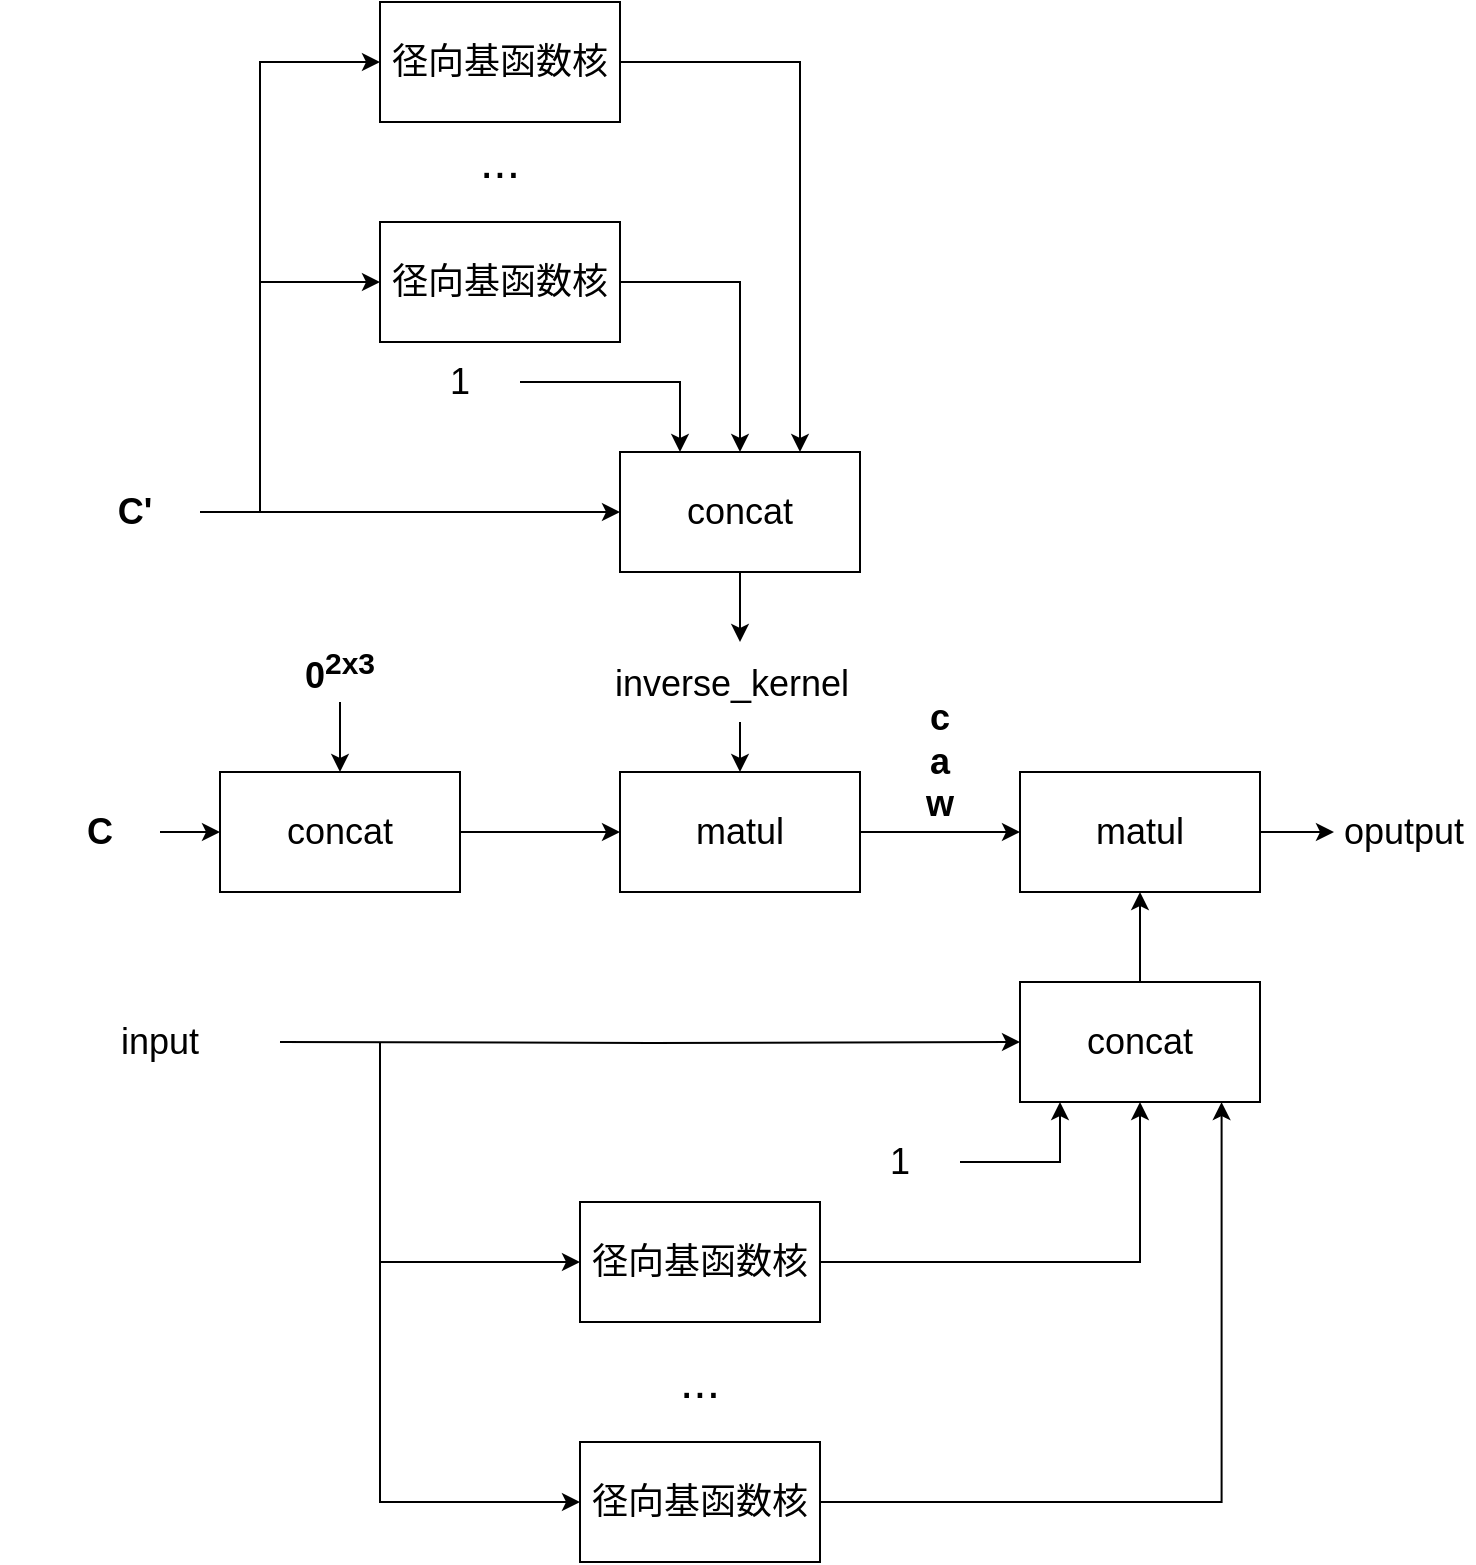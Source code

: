 <mxfile version="21.2.9" type="github">
  <diagram name="第 1 页" id="LMcd3qrLCK4-aWi6AcHE">
    <mxGraphModel dx="660" dy="716" grid="1" gridSize="10" guides="1" tooltips="1" connect="1" arrows="1" fold="1" page="1" pageScale="1" pageWidth="827" pageHeight="1169" math="0" shadow="0">
      <root>
        <mxCell id="0" />
        <mxCell id="1" parent="0" />
        <mxCell id="srA_KymTiUldIgPunRAa-9" value="" style="edgeStyle=orthogonalEdgeStyle;rounded=0;orthogonalLoop=1;jettySize=auto;html=1;" edge="1" parent="1" source="srA_KymTiUldIgPunRAa-2" target="srA_KymTiUldIgPunRAa-5">
          <mxGeometry relative="1" as="geometry" />
        </mxCell>
        <mxCell id="srA_KymTiUldIgPunRAa-2" value="&lt;font style=&quot;font-size: 18px;&quot;&gt;&lt;b&gt;C&lt;/b&gt;&lt;/font&gt;" style="text;html=1;strokeColor=none;fillColor=none;align=center;verticalAlign=middle;whiteSpace=wrap;rounded=0;" vertex="1" parent="1">
          <mxGeometry x="80" y="490" width="60" height="30" as="geometry" />
        </mxCell>
        <mxCell id="srA_KymTiUldIgPunRAa-11" value="" style="edgeStyle=orthogonalEdgeStyle;rounded=0;orthogonalLoop=1;jettySize=auto;html=1;" edge="1" parent="1" source="srA_KymTiUldIgPunRAa-5" target="srA_KymTiUldIgPunRAa-10">
          <mxGeometry relative="1" as="geometry" />
        </mxCell>
        <mxCell id="srA_KymTiUldIgPunRAa-5" value="&lt;font style=&quot;font-size: 18px;&quot;&gt;concat&lt;/font&gt;" style="rounded=0;whiteSpace=wrap;html=1;" vertex="1" parent="1">
          <mxGeometry x="170" y="475" width="120" height="60" as="geometry" />
        </mxCell>
        <mxCell id="srA_KymTiUldIgPunRAa-8" value="" style="edgeStyle=orthogonalEdgeStyle;rounded=0;orthogonalLoop=1;jettySize=auto;html=1;" edge="1" parent="1" source="srA_KymTiUldIgPunRAa-7" target="srA_KymTiUldIgPunRAa-5">
          <mxGeometry relative="1" as="geometry" />
        </mxCell>
        <mxCell id="srA_KymTiUldIgPunRAa-7" value="&lt;font style=&quot;font-size: 18px;&quot;&gt;&lt;b&gt;0&lt;sup&gt;2x3&lt;/sup&gt;&lt;/b&gt;&lt;/font&gt;" style="text;html=1;strokeColor=none;fillColor=none;align=center;verticalAlign=middle;whiteSpace=wrap;rounded=0;" vertex="1" parent="1">
          <mxGeometry x="200" y="410" width="60" height="30" as="geometry" />
        </mxCell>
        <mxCell id="srA_KymTiUldIgPunRAa-14" value="" style="edgeStyle=orthogonalEdgeStyle;rounded=0;orthogonalLoop=1;jettySize=auto;html=1;" edge="1" parent="1" source="srA_KymTiUldIgPunRAa-10" target="srA_KymTiUldIgPunRAa-13">
          <mxGeometry relative="1" as="geometry" />
        </mxCell>
        <mxCell id="srA_KymTiUldIgPunRAa-10" value="&lt;font style=&quot;font-size: 18px;&quot;&gt;matul&lt;/font&gt;" style="rounded=0;whiteSpace=wrap;html=1;" vertex="1" parent="1">
          <mxGeometry x="370" y="475" width="120" height="60" as="geometry" />
        </mxCell>
        <mxCell id="srA_KymTiUldIgPunRAa-15" value="" style="edgeStyle=orthogonalEdgeStyle;rounded=0;orthogonalLoop=1;jettySize=auto;html=1;" edge="1" parent="1" source="srA_KymTiUldIgPunRAa-12" target="srA_KymTiUldIgPunRAa-10">
          <mxGeometry relative="1" as="geometry" />
        </mxCell>
        <mxCell id="srA_KymTiUldIgPunRAa-12" value="&lt;font style=&quot;font-size: 18px;&quot;&gt;inverse_kernel&lt;/font&gt;&lt;img style=&quot;background-color: initial;&quot; src=&quot;file:///C:/Users/%E8%91%A3%E8%8F%81/AppData/Local/Temp/ksohtml14500/wps6.jpg&quot; height=&quot;18&quot; width=&quot;8&quot;&gt;" style="text;html=1;strokeColor=none;fillColor=none;align=center;verticalAlign=middle;whiteSpace=wrap;rounded=0;" vertex="1" parent="1">
          <mxGeometry x="350" y="410" width="160" height="40" as="geometry" />
        </mxCell>
        <mxCell id="srA_KymTiUldIgPunRAa-27" value="" style="edgeStyle=orthogonalEdgeStyle;rounded=0;orthogonalLoop=1;jettySize=auto;html=1;entryX=0;entryY=0.5;entryDx=0;entryDy=0;" edge="1" parent="1" source="srA_KymTiUldIgPunRAa-13" target="srA_KymTiUldIgPunRAa-28">
          <mxGeometry relative="1" as="geometry">
            <mxPoint x="770" y="505" as="targetPoint" />
          </mxGeometry>
        </mxCell>
        <mxCell id="srA_KymTiUldIgPunRAa-13" value="&lt;font style=&quot;font-size: 18px;&quot;&gt;matul&lt;/font&gt;" style="rounded=0;whiteSpace=wrap;html=1;" vertex="1" parent="1">
          <mxGeometry x="570" y="475" width="120" height="60" as="geometry" />
        </mxCell>
        <mxCell id="srA_KymTiUldIgPunRAa-16" value="&lt;span style=&quot;font-size: 18px;&quot;&gt;&lt;b&gt;c&lt;br&gt;a&lt;br&gt;w&lt;/b&gt;&lt;br&gt;&lt;/span&gt;" style="text;html=1;strokeColor=none;fillColor=none;align=center;verticalAlign=middle;whiteSpace=wrap;rounded=0;" vertex="1" parent="1">
          <mxGeometry x="510" y="420" width="40" height="100" as="geometry" />
        </mxCell>
        <mxCell id="srA_KymTiUldIgPunRAa-18" value="" style="edgeStyle=orthogonalEdgeStyle;rounded=0;orthogonalLoop=1;jettySize=auto;html=1;" edge="1" parent="1" source="srA_KymTiUldIgPunRAa-17" target="srA_KymTiUldIgPunRAa-13">
          <mxGeometry relative="1" as="geometry" />
        </mxCell>
        <mxCell id="srA_KymTiUldIgPunRAa-17" value="&lt;font style=&quot;font-size: 18px;&quot;&gt;concat&lt;/font&gt;" style="rounded=0;whiteSpace=wrap;html=1;" vertex="1" parent="1">
          <mxGeometry x="570" y="580" width="120" height="60" as="geometry" />
        </mxCell>
        <mxCell id="srA_KymTiUldIgPunRAa-20" style="edgeStyle=orthogonalEdgeStyle;rounded=0;orthogonalLoop=1;jettySize=auto;html=1;exitX=1;exitY=0.5;exitDx=0;exitDy=0;entryX=0;entryY=0.5;entryDx=0;entryDy=0;" edge="1" parent="1" target="srA_KymTiUldIgPunRAa-17">
          <mxGeometry relative="1" as="geometry">
            <mxPoint x="200" y="610" as="sourcePoint" />
          </mxGeometry>
        </mxCell>
        <mxCell id="srA_KymTiUldIgPunRAa-19" value="&lt;font style=&quot;font-size: 18px;&quot;&gt;input&lt;/font&gt;" style="text;html=1;strokeColor=none;fillColor=none;align=center;verticalAlign=middle;whiteSpace=wrap;rounded=0;" vertex="1" parent="1">
          <mxGeometry x="60" y="597.5" width="160" height="25" as="geometry" />
        </mxCell>
        <mxCell id="srA_KymTiUldIgPunRAa-22" style="edgeStyle=orthogonalEdgeStyle;rounded=0;orthogonalLoop=1;jettySize=auto;html=1;exitX=1;exitY=0.5;exitDx=0;exitDy=0;" edge="1" parent="1" source="srA_KymTiUldIgPunRAa-21">
          <mxGeometry relative="1" as="geometry">
            <mxPoint x="590" y="640" as="targetPoint" />
            <Array as="points">
              <mxPoint x="590" y="670" />
              <mxPoint x="590" y="640" />
            </Array>
          </mxGeometry>
        </mxCell>
        <mxCell id="srA_KymTiUldIgPunRAa-21" value="&lt;font style=&quot;font-size: 18px;&quot;&gt;1&lt;/font&gt;" style="text;html=1;strokeColor=none;fillColor=none;align=center;verticalAlign=middle;whiteSpace=wrap;rounded=0;" vertex="1" parent="1">
          <mxGeometry x="480" y="660" width="60" height="20" as="geometry" />
        </mxCell>
        <mxCell id="srA_KymTiUldIgPunRAa-25" style="edgeStyle=orthogonalEdgeStyle;rounded=0;orthogonalLoop=1;jettySize=auto;html=1;exitX=1;exitY=0.5;exitDx=0;exitDy=0;entryX=0.5;entryY=1;entryDx=0;entryDy=0;" edge="1" parent="1" source="srA_KymTiUldIgPunRAa-23" target="srA_KymTiUldIgPunRAa-17">
          <mxGeometry relative="1" as="geometry" />
        </mxCell>
        <mxCell id="srA_KymTiUldIgPunRAa-23" value="&lt;p class=&quot;MsoNormal&quot;&gt;&lt;font style=&quot;font-size: 18px;&quot;&gt;径向基函数核&lt;/font&gt;&lt;/p&gt;" style="rounded=0;whiteSpace=wrap;html=1;" vertex="1" parent="1">
          <mxGeometry x="350" y="690" width="120" height="60" as="geometry" />
        </mxCell>
        <mxCell id="srA_KymTiUldIgPunRAa-24" value="" style="endArrow=classic;html=1;rounded=0;entryX=0;entryY=0.5;entryDx=0;entryDy=0;" edge="1" parent="1" target="srA_KymTiUldIgPunRAa-23">
          <mxGeometry width="50" height="50" relative="1" as="geometry">
            <mxPoint x="250" y="610" as="sourcePoint" />
            <mxPoint x="250" y="730" as="targetPoint" />
            <Array as="points">
              <mxPoint x="250" y="720" />
            </Array>
          </mxGeometry>
        </mxCell>
        <mxCell id="srA_KymTiUldIgPunRAa-28" value="&lt;span style=&quot;font-size: 18px;&quot;&gt;oputput&lt;/span&gt;" style="text;html=1;strokeColor=none;fillColor=none;align=center;verticalAlign=middle;whiteSpace=wrap;rounded=0;" vertex="1" parent="1">
          <mxGeometry x="727" y="487.5" width="70" height="35" as="geometry" />
        </mxCell>
        <mxCell id="srA_KymTiUldIgPunRAa-29" value="&lt;font style=&quot;font-size: 24px;&quot;&gt;...&lt;/font&gt;" style="text;html=1;strokeColor=none;fillColor=none;align=center;verticalAlign=middle;whiteSpace=wrap;rounded=0;" vertex="1" parent="1">
          <mxGeometry x="330" y="760" width="160" height="40" as="geometry" />
        </mxCell>
        <mxCell id="srA_KymTiUldIgPunRAa-32" style="edgeStyle=orthogonalEdgeStyle;rounded=0;orthogonalLoop=1;jettySize=auto;html=1;exitX=1;exitY=0.5;exitDx=0;exitDy=0;entryX=0.84;entryY=1.001;entryDx=0;entryDy=0;entryPerimeter=0;" edge="1" parent="1" source="srA_KymTiUldIgPunRAa-30" target="srA_KymTiUldIgPunRAa-17">
          <mxGeometry relative="1" as="geometry" />
        </mxCell>
        <mxCell id="srA_KymTiUldIgPunRAa-30" value="&lt;p class=&quot;MsoNormal&quot;&gt;&lt;font style=&quot;font-size: 18px;&quot;&gt;径向基函数核&lt;/font&gt;&lt;/p&gt;" style="rounded=0;whiteSpace=wrap;html=1;" vertex="1" parent="1">
          <mxGeometry x="350" y="810" width="120" height="60" as="geometry" />
        </mxCell>
        <mxCell id="srA_KymTiUldIgPunRAa-31" value="" style="endArrow=classic;html=1;rounded=0;entryX=0;entryY=0.5;entryDx=0;entryDy=0;" edge="1" parent="1" target="srA_KymTiUldIgPunRAa-30">
          <mxGeometry width="50" height="50" relative="1" as="geometry">
            <mxPoint x="250" y="720" as="sourcePoint" />
            <mxPoint x="390" y="720" as="targetPoint" />
            <Array as="points">
              <mxPoint x="250" y="840" />
            </Array>
          </mxGeometry>
        </mxCell>
        <mxCell id="srA_KymTiUldIgPunRAa-36" style="edgeStyle=orthogonalEdgeStyle;rounded=0;orthogonalLoop=1;jettySize=auto;html=1;exitX=1;exitY=0.5;exitDx=0;exitDy=0;" edge="1" parent="1" source="srA_KymTiUldIgPunRAa-34" target="srA_KymTiUldIgPunRAa-35">
          <mxGeometry relative="1" as="geometry">
            <Array as="points">
              <mxPoint x="210" y="345" />
              <mxPoint x="210" y="345" />
            </Array>
          </mxGeometry>
        </mxCell>
        <mxCell id="srA_KymTiUldIgPunRAa-42" style="edgeStyle=orthogonalEdgeStyle;rounded=0;orthogonalLoop=1;jettySize=auto;html=1;entryX=0;entryY=0.5;entryDx=0;entryDy=0;" edge="1" parent="1" target="srA_KymTiUldIgPunRAa-39">
          <mxGeometry relative="1" as="geometry">
            <mxPoint x="190" y="345" as="sourcePoint" />
            <Array as="points">
              <mxPoint x="190" y="230" />
            </Array>
          </mxGeometry>
        </mxCell>
        <mxCell id="srA_KymTiUldIgPunRAa-34" value="&lt;font style=&quot;font-size: 18px;&quot;&gt;&lt;b&gt;&lt;span style=&quot;border-color: var(--border-color);&quot;&gt;C&lt;/span&gt;&lt;span style=&quot;border-color: var(--border-color);&quot;&gt;&#39;&amp;nbsp;&lt;/span&gt;&lt;/b&gt;&lt;/font&gt;" style="text;html=1;strokeColor=none;fillColor=none;align=center;verticalAlign=middle;whiteSpace=wrap;rounded=0;" vertex="1" parent="1">
          <mxGeometry x="100" y="330" width="60" height="30" as="geometry" />
        </mxCell>
        <mxCell id="srA_KymTiUldIgPunRAa-43" style="edgeStyle=orthogonalEdgeStyle;rounded=0;orthogonalLoop=1;jettySize=auto;html=1;exitX=0.5;exitY=1;exitDx=0;exitDy=0;" edge="1" parent="1" source="srA_KymTiUldIgPunRAa-35" target="srA_KymTiUldIgPunRAa-12">
          <mxGeometry relative="1" as="geometry" />
        </mxCell>
        <mxCell id="srA_KymTiUldIgPunRAa-35" value="&lt;font style=&quot;font-size: 18px;&quot;&gt;concat&lt;/font&gt;" style="rounded=0;whiteSpace=wrap;html=1;" vertex="1" parent="1">
          <mxGeometry x="370" y="315" width="120" height="60" as="geometry" />
        </mxCell>
        <mxCell id="srA_KymTiUldIgPunRAa-40" style="edgeStyle=orthogonalEdgeStyle;rounded=0;orthogonalLoop=1;jettySize=auto;html=1;entryX=0.25;entryY=0;entryDx=0;entryDy=0;" edge="1" parent="1" source="srA_KymTiUldIgPunRAa-37" target="srA_KymTiUldIgPunRAa-35">
          <mxGeometry relative="1" as="geometry" />
        </mxCell>
        <mxCell id="srA_KymTiUldIgPunRAa-37" value="&lt;font style=&quot;font-size: 18px;&quot;&gt;1&lt;/font&gt;" style="text;html=1;strokeColor=none;fillColor=none;align=center;verticalAlign=middle;whiteSpace=wrap;rounded=0;" vertex="1" parent="1">
          <mxGeometry x="260" y="270" width="60" height="20" as="geometry" />
        </mxCell>
        <mxCell id="srA_KymTiUldIgPunRAa-44" style="edgeStyle=orthogonalEdgeStyle;rounded=0;orthogonalLoop=1;jettySize=auto;html=1;exitX=1;exitY=0.5;exitDx=0;exitDy=0;entryX=0.5;entryY=0;entryDx=0;entryDy=0;" edge="1" parent="1" source="srA_KymTiUldIgPunRAa-39" target="srA_KymTiUldIgPunRAa-35">
          <mxGeometry relative="1" as="geometry" />
        </mxCell>
        <mxCell id="srA_KymTiUldIgPunRAa-39" value="&lt;p class=&quot;MsoNormal&quot;&gt;&lt;font style=&quot;font-size: 18px;&quot;&gt;径向基函数核&lt;/font&gt;&lt;/p&gt;" style="rounded=0;whiteSpace=wrap;html=1;" vertex="1" parent="1">
          <mxGeometry x="250" y="200" width="120" height="60" as="geometry" />
        </mxCell>
        <mxCell id="srA_KymTiUldIgPunRAa-49" style="edgeStyle=orthogonalEdgeStyle;rounded=0;orthogonalLoop=1;jettySize=auto;html=1;entryX=0;entryY=0.5;entryDx=0;entryDy=0;" edge="1" parent="1" target="srA_KymTiUldIgPunRAa-47">
          <mxGeometry relative="1" as="geometry">
            <mxPoint x="190" y="210" as="targetPoint" />
            <mxPoint x="190" y="230" as="sourcePoint" />
            <Array as="points">
              <mxPoint x="190" y="120" />
            </Array>
          </mxGeometry>
        </mxCell>
        <mxCell id="srA_KymTiUldIgPunRAa-50" style="edgeStyle=orthogonalEdgeStyle;rounded=0;orthogonalLoop=1;jettySize=auto;html=1;exitX=1;exitY=0.5;exitDx=0;exitDy=0;entryX=0.75;entryY=0;entryDx=0;entryDy=0;" edge="1" parent="1" source="srA_KymTiUldIgPunRAa-47" target="srA_KymTiUldIgPunRAa-35">
          <mxGeometry relative="1" as="geometry" />
        </mxCell>
        <mxCell id="srA_KymTiUldIgPunRAa-47" value="&lt;p class=&quot;MsoNormal&quot;&gt;&lt;font style=&quot;font-size: 18px;&quot;&gt;径向基函数核&lt;/font&gt;&lt;/p&gt;" style="rounded=0;whiteSpace=wrap;html=1;" vertex="1" parent="1">
          <mxGeometry x="250" y="90" width="120" height="60" as="geometry" />
        </mxCell>
        <mxCell id="srA_KymTiUldIgPunRAa-48" value="&lt;font style=&quot;font-size: 24px;&quot;&gt;...&lt;/font&gt;" style="text;html=1;strokeColor=none;fillColor=none;align=center;verticalAlign=middle;whiteSpace=wrap;rounded=0;" vertex="1" parent="1">
          <mxGeometry x="230" y="150" width="160" height="40" as="geometry" />
        </mxCell>
      </root>
    </mxGraphModel>
  </diagram>
</mxfile>
